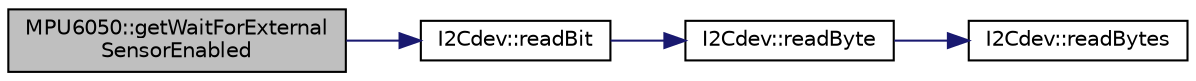 digraph "MPU6050::getWaitForExternalSensorEnabled"
{
  edge [fontname="Helvetica",fontsize="10",labelfontname="Helvetica",labelfontsize="10"];
  node [fontname="Helvetica",fontsize="10",shape=record];
  rankdir="LR";
  Node544 [label="MPU6050::getWaitForExternal\lSensorEnabled",height=0.2,width=0.4,color="black", fillcolor="grey75", style="filled", fontcolor="black"];
  Node544 -> Node545 [color="midnightblue",fontsize="10",style="solid",fontname="Helvetica"];
  Node545 [label="I2Cdev::readBit",height=0.2,width=0.4,color="black", fillcolor="white", style="filled",URL="$class_i2_cdev.html#a9f104431c59658432e8b2f02c3e1acd6",tooltip="Read a single bit from an 8-bit device register. "];
  Node545 -> Node546 [color="midnightblue",fontsize="10",style="solid",fontname="Helvetica"];
  Node546 [label="I2Cdev::readByte",height=0.2,width=0.4,color="black", fillcolor="white", style="filled",URL="$class_i2_cdev.html#aef1db446b45660c6631fc780278ac366",tooltip="Read single byte from an 8-bit device register. "];
  Node546 -> Node547 [color="midnightblue",fontsize="10",style="solid",fontname="Helvetica"];
  Node547 [label="I2Cdev::readBytes",height=0.2,width=0.4,color="black", fillcolor="white", style="filled",URL="$class_i2_cdev.html#ae1eed9468ce4653e080bfd8481d2ac88",tooltip="Read multiple bytes from an 8-bit device register. "];
}
